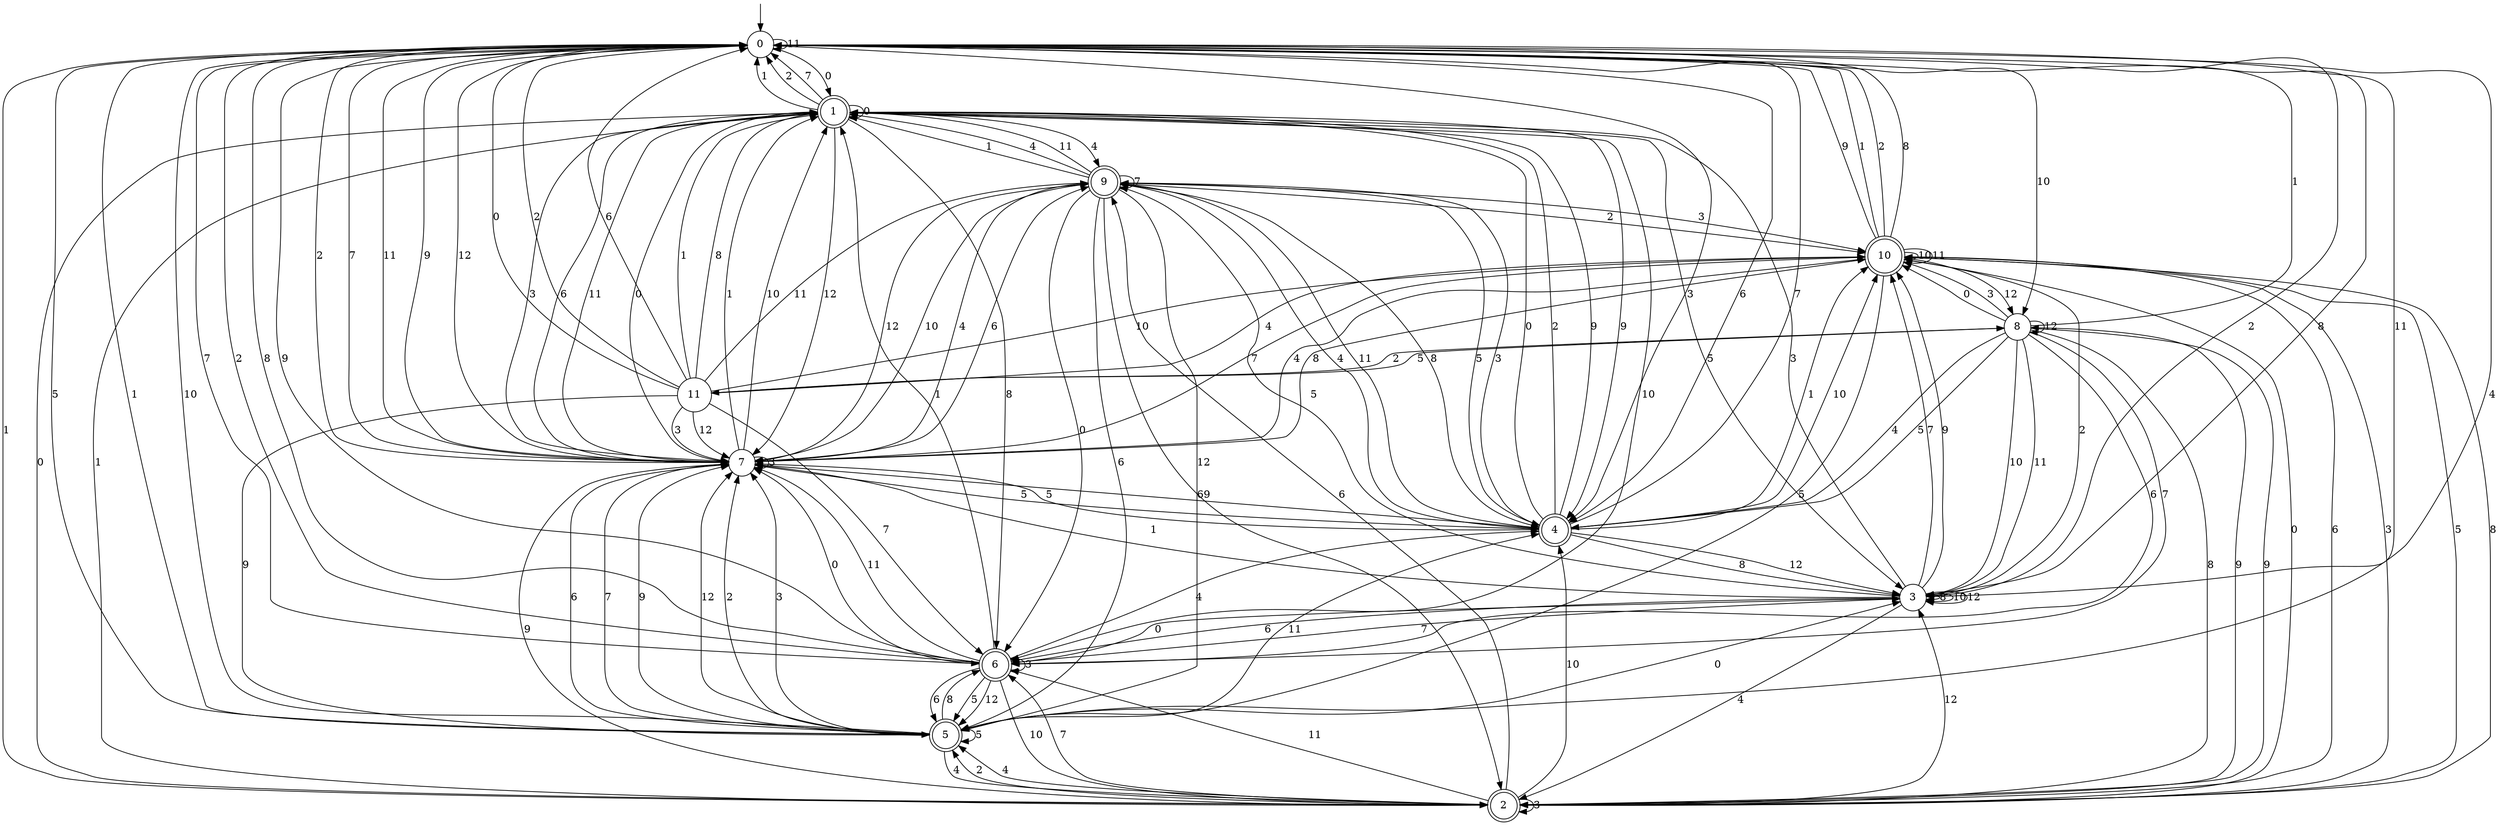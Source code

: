 digraph g {

	s0 [shape="circle" label="0"];
	s1 [shape="doublecircle" label="1"];
	s2 [shape="doublecircle" label="2"];
	s3 [shape="circle" label="3"];
	s4 [shape="doublecircle" label="4"];
	s5 [shape="doublecircle" label="5"];
	s6 [shape="doublecircle" label="6"];
	s7 [shape="circle" label="7"];
	s8 [shape="circle" label="8"];
	s9 [shape="doublecircle" label="9"];
	s10 [shape="doublecircle" label="10"];
	s11 [shape="circle" label="11"];
	s0 -> s1 [label="0"];
	s0 -> s2 [label="1"];
	s0 -> s3 [label="2"];
	s0 -> s4 [label="3"];
	s0 -> s5 [label="4"];
	s0 -> s5 [label="5"];
	s0 -> s4 [label="6"];
	s0 -> s6 [label="7"];
	s0 -> s3 [label="8"];
	s0 -> s7 [label="9"];
	s0 -> s8 [label="10"];
	s0 -> s0 [label="11"];
	s0 -> s7 [label="12"];
	s1 -> s1 [label="0"];
	s1 -> s0 [label="1"];
	s1 -> s0 [label="2"];
	s1 -> s7 [label="3"];
	s1 -> s9 [label="4"];
	s1 -> s3 [label="5"];
	s1 -> s7 [label="6"];
	s1 -> s0 [label="7"];
	s1 -> s6 [label="8"];
	s1 -> s4 [label="9"];
	s1 -> s6 [label="10"];
	s1 -> s7 [label="11"];
	s1 -> s7 [label="12"];
	s2 -> s1 [label="0"];
	s2 -> s1 [label="1"];
	s2 -> s5 [label="2"];
	s2 -> s2 [label="3"];
	s2 -> s5 [label="4"];
	s2 -> s10 [label="5"];
	s2 -> s9 [label="6"];
	s2 -> s6 [label="7"];
	s2 -> s10 [label="8"];
	s2 -> s8 [label="9"];
	s2 -> s4 [label="10"];
	s2 -> s6 [label="11"];
	s2 -> s3 [label="12"];
	s3 -> s6 [label="0"];
	s3 -> s7 [label="1"];
	s3 -> s10 [label="2"];
	s3 -> s1 [label="3"];
	s3 -> s2 [label="4"];
	s3 -> s9 [label="5"];
	s3 -> s6 [label="6"];
	s3 -> s10 [label="7"];
	s3 -> s3 [label="8"];
	s3 -> s10 [label="9"];
	s3 -> s3 [label="10"];
	s3 -> s0 [label="11"];
	s3 -> s3 [label="12"];
	s4 -> s1 [label="0"];
	s4 -> s10 [label="1"];
	s4 -> s1 [label="2"];
	s4 -> s9 [label="3"];
	s4 -> s9 [label="4"];
	s4 -> s7 [label="5"];
	s4 -> s7 [label="6"];
	s4 -> s0 [label="7"];
	s4 -> s3 [label="8"];
	s4 -> s1 [label="9"];
	s4 -> s10 [label="10"];
	s4 -> s9 [label="11"];
	s4 -> s3 [label="12"];
	s5 -> s3 [label="0"];
	s5 -> s0 [label="1"];
	s5 -> s7 [label="2"];
	s5 -> s7 [label="3"];
	s5 -> s2 [label="4"];
	s5 -> s5 [label="5"];
	s5 -> s7 [label="6"];
	s5 -> s7 [label="7"];
	s5 -> s6 [label="8"];
	s5 -> s7 [label="9"];
	s5 -> s0 [label="10"];
	s5 -> s4 [label="11"];
	s5 -> s7 [label="12"];
	s6 -> s7 [label="0"];
	s6 -> s1 [label="1"];
	s6 -> s0 [label="2"];
	s6 -> s6 [label="3"];
	s6 -> s4 [label="4"];
	s6 -> s5 [label="5"];
	s6 -> s5 [label="6"];
	s6 -> s3 [label="7"];
	s6 -> s0 [label="8"];
	s6 -> s0 [label="9"];
	s6 -> s2 [label="10"];
	s6 -> s7 [label="11"];
	s6 -> s5 [label="12"];
	s7 -> s1 [label="0"];
	s7 -> s1 [label="1"];
	s7 -> s0 [label="2"];
	s7 -> s7 [label="3"];
	s7 -> s9 [label="4"];
	s7 -> s4 [label="5"];
	s7 -> s9 [label="6"];
	s7 -> s0 [label="7"];
	s7 -> s10 [label="8"];
	s7 -> s2 [label="9"];
	s7 -> s1 [label="10"];
	s7 -> s0 [label="11"];
	s7 -> s9 [label="12"];
	s8 -> s10 [label="0"];
	s8 -> s0 [label="1"];
	s8 -> s11 [label="2"];
	s8 -> s10 [label="3"];
	s8 -> s4 [label="4"];
	s8 -> s4 [label="5"];
	s8 -> s6 [label="6"];
	s8 -> s6 [label="7"];
	s8 -> s2 [label="8"];
	s8 -> s2 [label="9"];
	s8 -> s3 [label="10"];
	s8 -> s3 [label="11"];
	s8 -> s8 [label="12"];
	s9 -> s6 [label="0"];
	s9 -> s1 [label="1"];
	s9 -> s10 [label="2"];
	s9 -> s10 [label="3"];
	s9 -> s1 [label="4"];
	s9 -> s4 [label="5"];
	s9 -> s5 [label="6"];
	s9 -> s9 [label="7"];
	s9 -> s4 [label="8"];
	s9 -> s2 [label="9"];
	s9 -> s7 [label="10"];
	s9 -> s1 [label="11"];
	s9 -> s5 [label="12"];
	s10 -> s2 [label="0"];
	s10 -> s0 [label="1"];
	s10 -> s0 [label="2"];
	s10 -> s2 [label="3"];
	s10 -> s7 [label="4"];
	s10 -> s5 [label="5"];
	s10 -> s2 [label="6"];
	s10 -> s7 [label="7"];
	s10 -> s0 [label="8"];
	s10 -> s0 [label="9"];
	s10 -> s10 [label="10"];
	s10 -> s10 [label="11"];
	s10 -> s8 [label="12"];
	s11 -> s0 [label="0"];
	s11 -> s1 [label="1"];
	s11 -> s0 [label="2"];
	s11 -> s7 [label="3"];
	s11 -> s10 [label="4"];
	s11 -> s8 [label="5"];
	s11 -> s0 [label="6"];
	s11 -> s6 [label="7"];
	s11 -> s1 [label="8"];
	s11 -> s5 [label="9"];
	s11 -> s10 [label="10"];
	s11 -> s9 [label="11"];
	s11 -> s7 [label="12"];

__start0 [label="" shape="none" width="0" height="0"];
__start0 -> s0;

}
